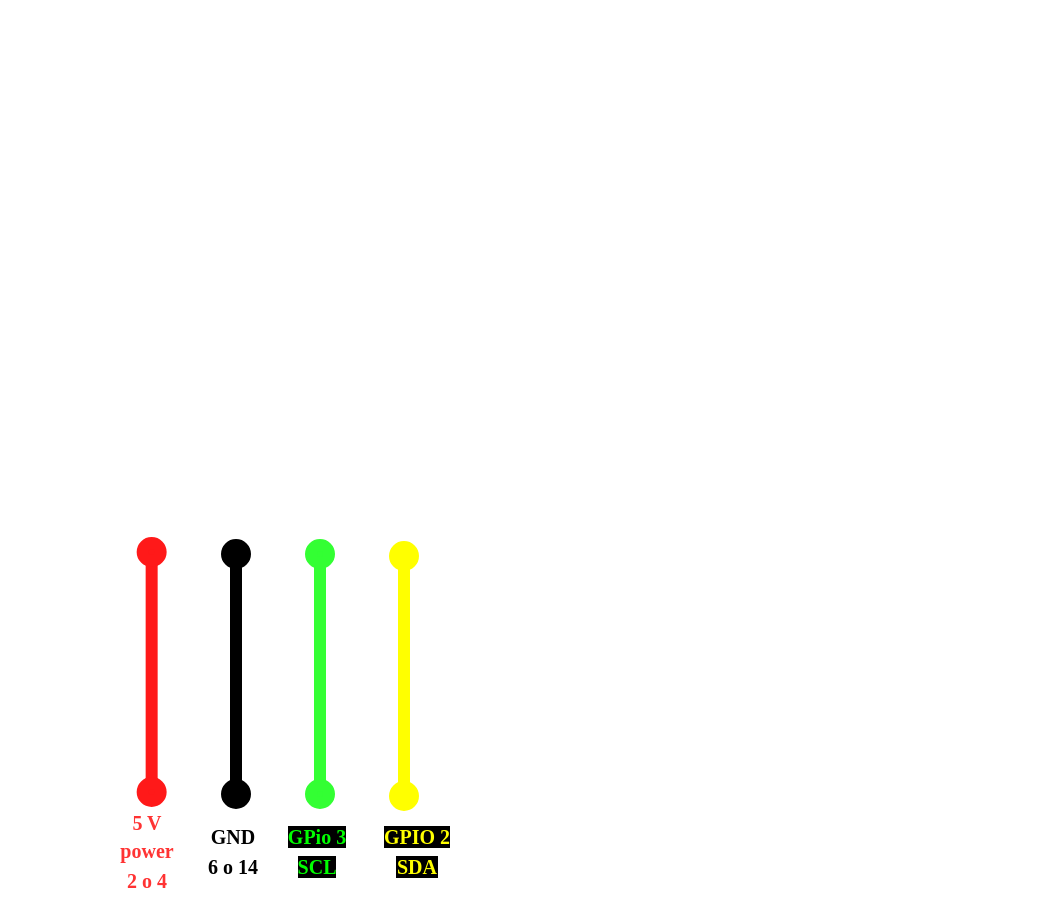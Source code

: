 <mxfile version="14.2.4" type="github">
  <diagram id="sgSy6tTtdPwYPUss9doM" name="Page-1">
    <mxGraphModel dx="1422" dy="762" grid="1" gridSize="10" guides="1" tooltips="1" connect="1" arrows="1" fold="1" page="1" pageScale="1" pageWidth="827" pageHeight="1169" math="0" shadow="0">
      <root>
        <mxCell id="0" />
        <mxCell id="1" parent="0" />
        <mxCell id="rDjEl36lT4-2UWScgR_d-5" value="" style="shape=image;imageAspect=0;aspect=fixed;verticalLabelPosition=bottom;verticalAlign=top;image=https://www.notion.so/image/https%3A%2F%2Fs3-us-west-2.amazonaws.com%2Fsecure.notion-static.com%2F0a3c3be0-12a9-419d-b2eb-500989369237%2FUntitled.png?table=block&amp;id=02425e83-3895-4d59-9ef0-4bac99e9ff4b&amp;spaceId=b698c29e-e285-4e0c-9a58-23a2f8b05372&amp;width=3840&amp;userId=c5971e59-7f00-4607-b7a1-f1044edf1aaa&amp;cache=v2;" vertex="1" parent="1">
          <mxGeometry x="180" y="40" width="520" height="336" as="geometry" />
        </mxCell>
        <mxCell id="rDjEl36lT4-2UWScgR_d-17" value="&lt;b style=&quot;font-size: 10px&quot;&gt;&lt;font face=&quot;Verdana&quot; color=&quot;#ff3333&quot; style=&quot;font-size: 10px&quot;&gt;5 V&lt;br&gt;power&lt;br&gt;2 o 4&lt;/font&gt;&lt;/b&gt;" style="text;html=1;resizable=0;autosize=1;align=center;verticalAlign=middle;points=[];fillColor=none;strokeColor=none;rounded=0;fontFamily=Courier New;" vertex="1" parent="1">
          <mxGeometry x="228" y="441" width="50" height="50" as="geometry" />
        </mxCell>
        <mxCell id="rDjEl36lT4-2UWScgR_d-23" value="" style="endArrow=oval;html=1;strokeWidth=6;startArrow=oval;startFill=1;endFill=1;endSize=9;startSize=9;fontFamily=Courier New;" edge="1" parent="1">
          <mxGeometry relative="1" as="geometry">
            <mxPoint x="298" y="317" as="sourcePoint" />
            <mxPoint x="298" y="437" as="targetPoint" />
          </mxGeometry>
        </mxCell>
        <mxCell id="rDjEl36lT4-2UWScgR_d-27" value="" style="endArrow=oval;html=1;strokeWidth=6;startArrow=oval;startFill=1;endFill=1;endSize=9;startSize=9;strokeColor=#FF1919;fontFamily=Courier New;" edge="1" parent="1">
          <mxGeometry relative="1" as="geometry">
            <mxPoint x="255.83" y="316" as="sourcePoint" />
            <mxPoint x="255.83" y="436" as="targetPoint" />
          </mxGeometry>
        </mxCell>
        <mxCell id="rDjEl36lT4-2UWScgR_d-28" value="" style="endArrow=oval;html=1;strokeWidth=6;startArrow=oval;startFill=1;endFill=1;endSize=9;startSize=9;fontFamily=Courier New;strokeColor=#33FF33;" edge="1" parent="1">
          <mxGeometry relative="1" as="geometry">
            <mxPoint x="340" y="317" as="sourcePoint" />
            <mxPoint x="340" y="437" as="targetPoint" />
          </mxGeometry>
        </mxCell>
        <mxCell id="rDjEl36lT4-2UWScgR_d-29" value="" style="endArrow=oval;html=1;strokeWidth=6;startArrow=oval;startFill=1;endFill=1;endSize=9;startSize=9;fontFamily=Courier New;strokeColor=#FFFF00;" edge="1" parent="1">
          <mxGeometry relative="1" as="geometry">
            <mxPoint x="382" y="318" as="sourcePoint" />
            <mxPoint x="382" y="438" as="targetPoint" />
          </mxGeometry>
        </mxCell>
        <mxCell id="rDjEl36lT4-2UWScgR_d-30" value="&lt;font face=&quot;Verdana&quot; style=&quot;font-size: 10px&quot;&gt;&lt;b&gt;GND&lt;br&gt;6 o 14&lt;br&gt;&lt;/b&gt;&lt;/font&gt;" style="text;html=1;resizable=0;autosize=1;align=center;verticalAlign=middle;points=[];fillColor=none;strokeColor=none;rounded=0;fontFamily=Courier New;" vertex="1" parent="1">
          <mxGeometry x="271" y="446" width="50" height="40" as="geometry" />
        </mxCell>
        <mxCell id="rDjEl36lT4-2UWScgR_d-32" value="&lt;font face=&quot;Verdana&quot; style=&quot;font-size: 10px&quot;&gt;&lt;b&gt;&lt;font color=&quot;#00ff00&quot; style=&quot;background-color: rgb(0 , 0 , 0)&quot;&gt;GPio 3&lt;br&gt;SCL&lt;/font&gt;&lt;br&gt;&lt;/b&gt;&lt;/font&gt;" style="text;html=1;resizable=0;autosize=1;align=center;verticalAlign=middle;points=[];fillColor=none;strokeColor=none;rounded=0;fontFamily=Courier New;" vertex="1" parent="1">
          <mxGeometry x="313" y="446" width="50" height="40" as="geometry" />
        </mxCell>
        <mxCell id="rDjEl36lT4-2UWScgR_d-33" value="&lt;font face=&quot;Verdana&quot; style=&quot;font-size: 10px&quot;&gt;&lt;b&gt;&lt;font color=&quot;#ffff00&quot; style=&quot;background-color: rgb(0 , 0 , 0)&quot;&gt;GPIO 2&lt;br&gt;SDA&lt;/font&gt;&lt;br&gt;&lt;/b&gt;&lt;/font&gt;" style="text;html=1;resizable=0;autosize=1;align=center;verticalAlign=middle;points=[];fillColor=none;strokeColor=none;rounded=0;fontFamily=Courier New;" vertex="1" parent="1">
          <mxGeometry x="358" y="446" width="60" height="40" as="geometry" />
        </mxCell>
      </root>
    </mxGraphModel>
  </diagram>
</mxfile>
